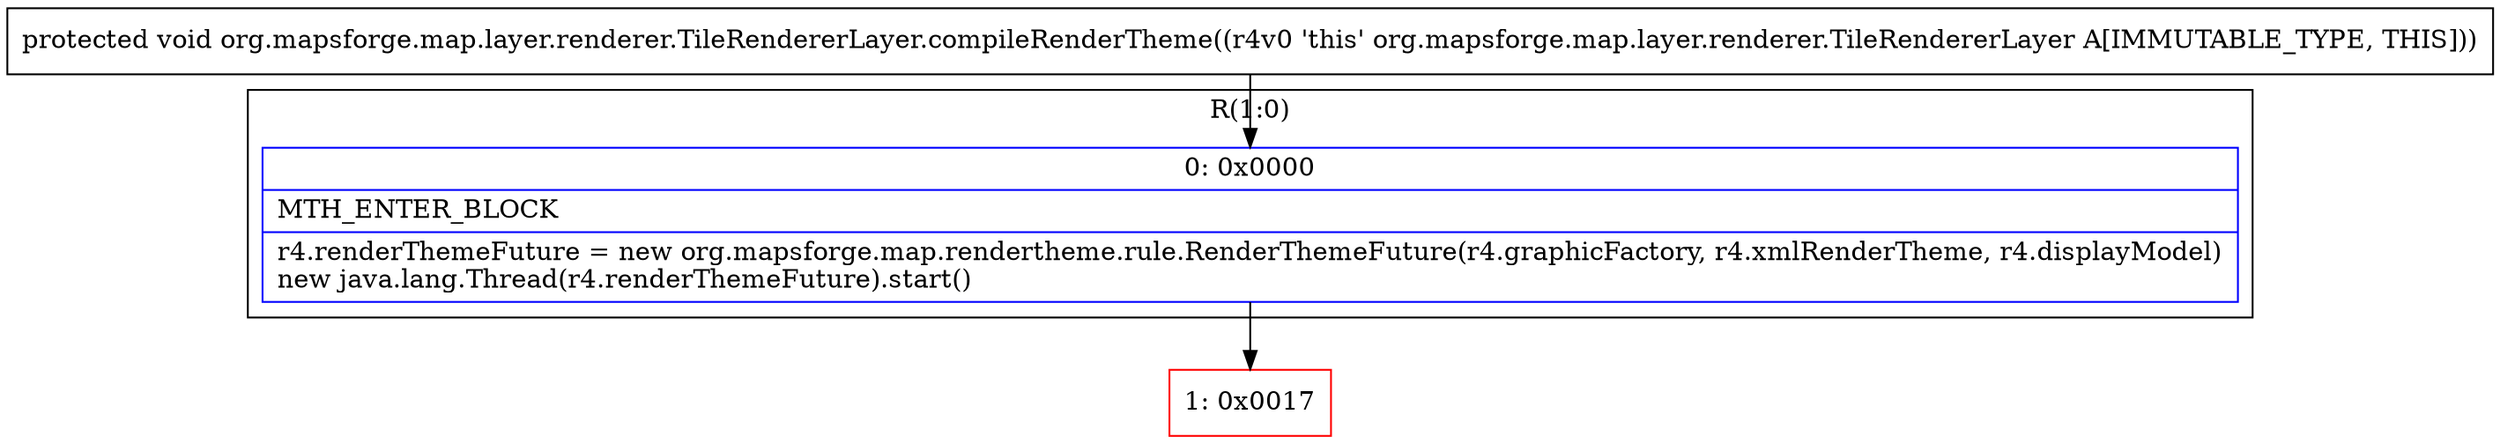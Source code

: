 digraph "CFG fororg.mapsforge.map.layer.renderer.TileRendererLayer.compileRenderTheme()V" {
subgraph cluster_Region_1664136247 {
label = "R(1:0)";
node [shape=record,color=blue];
Node_0 [shape=record,label="{0\:\ 0x0000|MTH_ENTER_BLOCK\l|r4.renderThemeFuture = new org.mapsforge.map.rendertheme.rule.RenderThemeFuture(r4.graphicFactory, r4.xmlRenderTheme, r4.displayModel)\lnew java.lang.Thread(r4.renderThemeFuture).start()\l}"];
}
Node_1 [shape=record,color=red,label="{1\:\ 0x0017}"];
MethodNode[shape=record,label="{protected void org.mapsforge.map.layer.renderer.TileRendererLayer.compileRenderTheme((r4v0 'this' org.mapsforge.map.layer.renderer.TileRendererLayer A[IMMUTABLE_TYPE, THIS])) }"];
MethodNode -> Node_0;
Node_0 -> Node_1;
}

